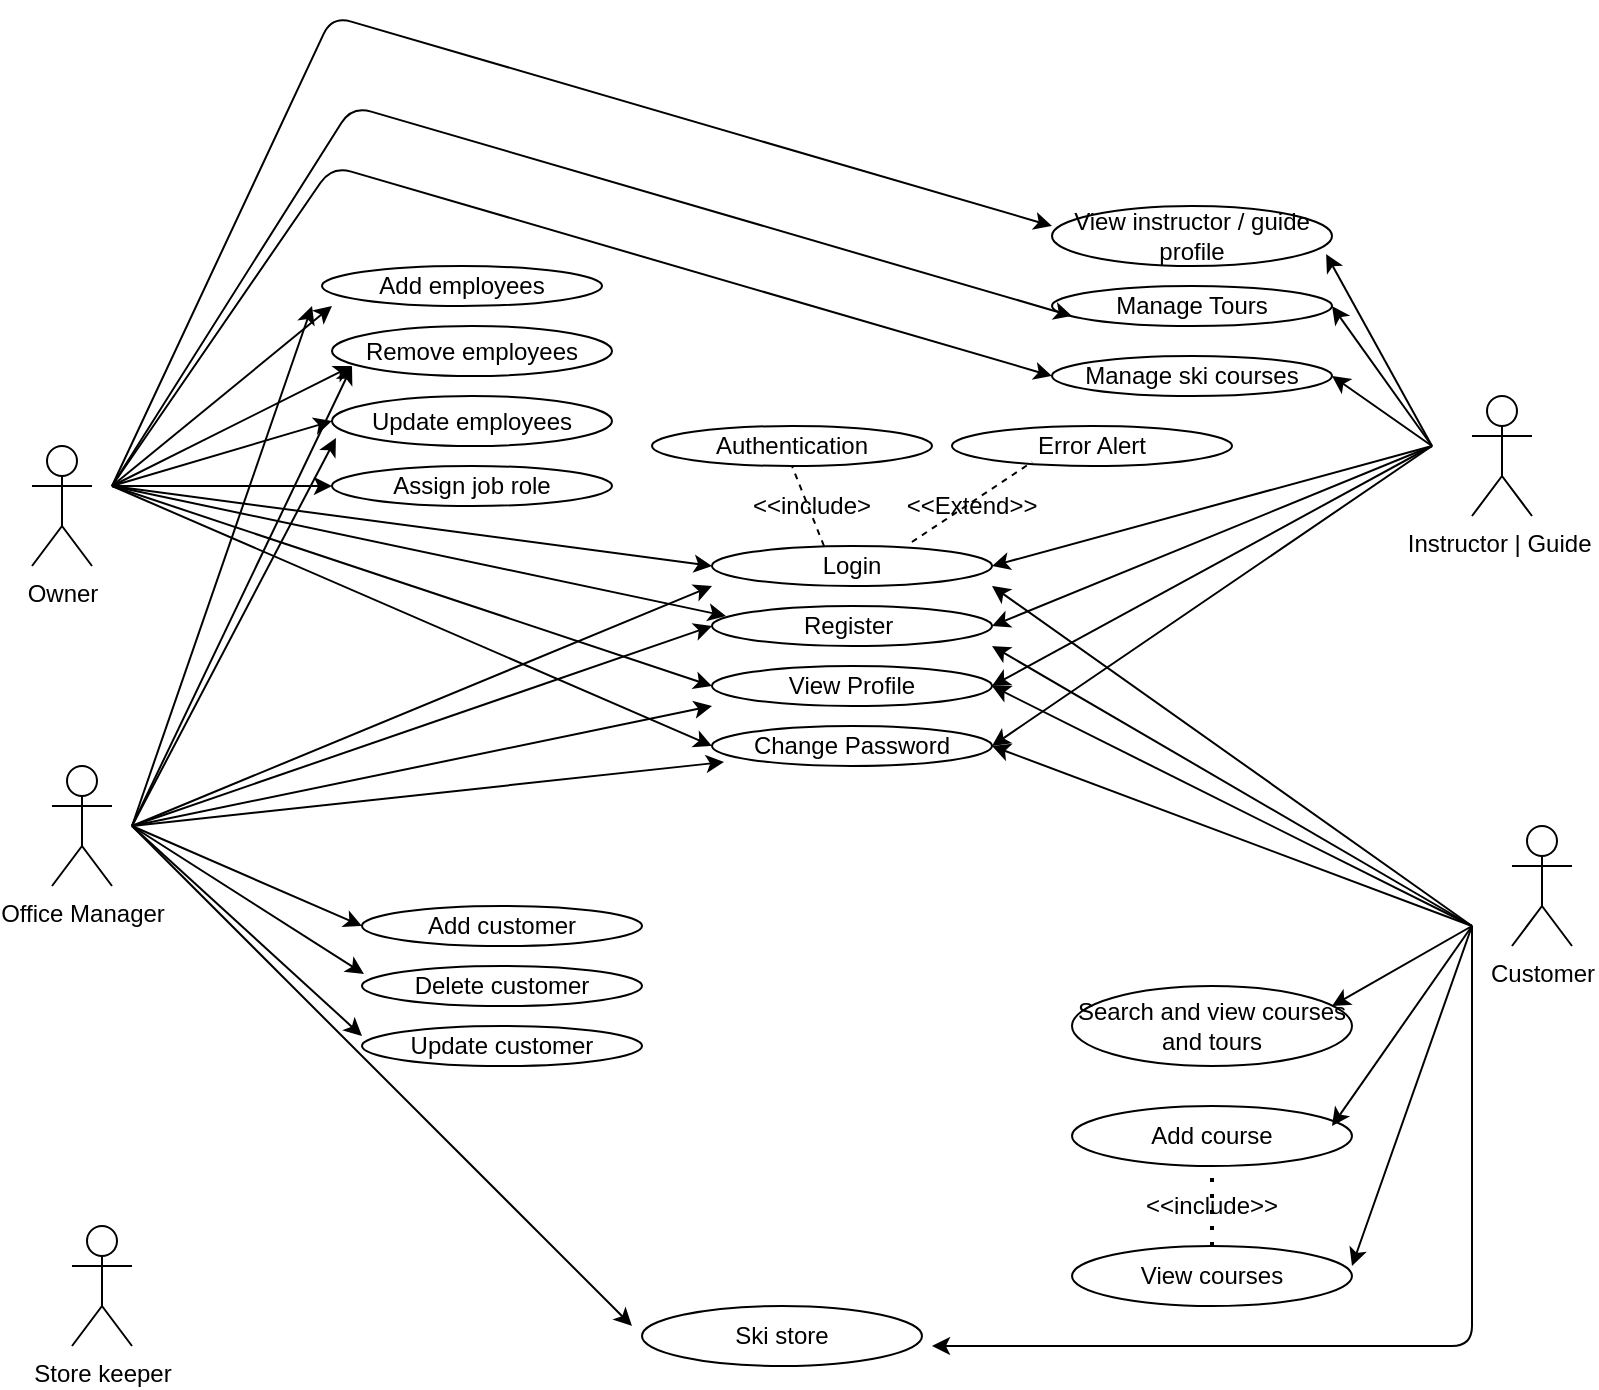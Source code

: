 <mxfile version="14.8.1" type="github">
  <diagram id="u7V_BDu1VtyKSAVuI7es" name="Page-1">
    <mxGraphModel dx="868" dy="1550" grid="1" gridSize="10" guides="1" tooltips="1" connect="1" arrows="1" fold="1" page="1" pageScale="1" pageWidth="850" pageHeight="1100" math="0" shadow="0">
      <root>
        <mxCell id="0" />
        <mxCell id="1" parent="0" />
        <mxCell id="sTBiDpVoaxLkYzl0jwAo-2" value="Owner" style="shape=umlActor;verticalLabelPosition=bottom;verticalAlign=top;html=1;" parent="1" vertex="1">
          <mxGeometry x="50" y="170" width="30" height="60" as="geometry" />
        </mxCell>
        <mxCell id="sTBiDpVoaxLkYzl0jwAo-3" value="Office Manager" style="shape=umlActor;verticalLabelPosition=bottom;verticalAlign=top;html=1;" parent="1" vertex="1">
          <mxGeometry x="60" y="330" width="30" height="60" as="geometry" />
        </mxCell>
        <mxCell id="sTBiDpVoaxLkYzl0jwAo-5" value="Instructor | Guide&amp;nbsp;" style="shape=umlActor;verticalLabelPosition=bottom;verticalAlign=top;html=1;" parent="1" vertex="1">
          <mxGeometry x="770" y="145" width="30" height="60" as="geometry" />
        </mxCell>
        <mxCell id="sTBiDpVoaxLkYzl0jwAo-8" value="Customer&lt;br&gt;" style="shape=umlActor;verticalLabelPosition=bottom;verticalAlign=top;html=1;" parent="1" vertex="1">
          <mxGeometry x="790" y="360" width="30" height="60" as="geometry" />
        </mxCell>
        <mxCell id="sTBiDpVoaxLkYzl0jwAo-10" value="Add employees" style="ellipse;whiteSpace=wrap;html=1;" parent="1" vertex="1">
          <mxGeometry x="195" y="80" width="140" height="20" as="geometry" />
        </mxCell>
        <mxCell id="sTBiDpVoaxLkYzl0jwAo-11" value="Search and view courses and tours" style="ellipse;whiteSpace=wrap;html=1;" parent="1" vertex="1">
          <mxGeometry x="570" y="440" width="140" height="40" as="geometry" />
        </mxCell>
        <mxCell id="sTBiDpVoaxLkYzl0jwAo-12" value="Manage Tours" style="ellipse;whiteSpace=wrap;html=1;" parent="1" vertex="1">
          <mxGeometry x="560" y="90" width="140" height="20" as="geometry" />
        </mxCell>
        <mxCell id="5Go4oTmBntV5mJJ0-Zch-1" value="Add customer" style="ellipse;whiteSpace=wrap;html=1;" vertex="1" parent="1">
          <mxGeometry x="215" y="400" width="140" height="20" as="geometry" />
        </mxCell>
        <mxCell id="5Go4oTmBntV5mJJ0-Zch-5" value="Register&amp;nbsp;" style="ellipse;whiteSpace=wrap;html=1;" vertex="1" parent="1">
          <mxGeometry x="390" y="250" width="140" height="20" as="geometry" />
        </mxCell>
        <mxCell id="5Go4oTmBntV5mJJ0-Zch-6" value="View Profile" style="ellipse;whiteSpace=wrap;html=1;" vertex="1" parent="1">
          <mxGeometry x="390" y="280" width="140" height="20" as="geometry" />
        </mxCell>
        <mxCell id="5Go4oTmBntV5mJJ0-Zch-7" value="Change Password" style="ellipse;whiteSpace=wrap;html=1;" vertex="1" parent="1">
          <mxGeometry x="390" y="310" width="140" height="20" as="geometry" />
        </mxCell>
        <mxCell id="5Go4oTmBntV5mJJ0-Zch-8" value="Remove employees" style="ellipse;whiteSpace=wrap;html=1;" vertex="1" parent="1">
          <mxGeometry x="200" y="110" width="140" height="25" as="geometry" />
        </mxCell>
        <mxCell id="5Go4oTmBntV5mJJ0-Zch-9" value="Update employees" style="ellipse;whiteSpace=wrap;html=1;" vertex="1" parent="1">
          <mxGeometry x="200" y="145" width="140" height="25" as="geometry" />
        </mxCell>
        <mxCell id="5Go4oTmBntV5mJJ0-Zch-10" value="Delete customer" style="ellipse;whiteSpace=wrap;html=1;" vertex="1" parent="1">
          <mxGeometry x="215" y="430" width="140" height="20" as="geometry" />
        </mxCell>
        <mxCell id="5Go4oTmBntV5mJJ0-Zch-11" value="Update customer" style="ellipse;whiteSpace=wrap;html=1;" vertex="1" parent="1">
          <mxGeometry x="215" y="460" width="140" height="20" as="geometry" />
        </mxCell>
        <mxCell id="5Go4oTmBntV5mJJ0-Zch-13" value="Add course" style="ellipse;whiteSpace=wrap;html=1;" vertex="1" parent="1">
          <mxGeometry x="570" y="500" width="140" height="30" as="geometry" />
        </mxCell>
        <mxCell id="5Go4oTmBntV5mJJ0-Zch-14" value="View courses" style="ellipse;whiteSpace=wrap;html=1;" vertex="1" parent="1">
          <mxGeometry x="570" y="570" width="140" height="30" as="geometry" />
        </mxCell>
        <mxCell id="5Go4oTmBntV5mJJ0-Zch-24" value="" style="endArrow=none;dashed=1;html=1;dashPattern=1 3;strokeWidth=2;exitX=0.5;exitY=0;exitDx=0;exitDy=0;" edge="1" parent="1" source="5Go4oTmBntV5mJJ0-Zch-14" target="5Go4oTmBntV5mJJ0-Zch-13">
          <mxGeometry width="50" height="50" relative="1" as="geometry">
            <mxPoint x="605" y="575" as="sourcePoint" />
            <mxPoint x="655" y="525" as="targetPoint" />
          </mxGeometry>
        </mxCell>
        <mxCell id="5Go4oTmBntV5mJJ0-Zch-26" value="&amp;lt;&amp;lt;include&amp;gt;&amp;gt;" style="text;html=1;strokeColor=none;fillColor=none;align=center;verticalAlign=middle;whiteSpace=wrap;rounded=0;" vertex="1" parent="1">
          <mxGeometry x="620" y="540" width="40" height="20" as="geometry" />
        </mxCell>
        <mxCell id="5Go4oTmBntV5mJJ0-Zch-28" value="Manage ski courses" style="ellipse;whiteSpace=wrap;html=1;" vertex="1" parent="1">
          <mxGeometry x="560" y="125" width="140" height="20" as="geometry" />
        </mxCell>
        <mxCell id="5Go4oTmBntV5mJJ0-Zch-29" value="Ski store" style="ellipse;whiteSpace=wrap;html=1;" vertex="1" parent="1">
          <mxGeometry x="355" y="600" width="140" height="30" as="geometry" />
        </mxCell>
        <mxCell id="5Go4oTmBntV5mJJ0-Zch-31" value="Store keeper" style="shape=umlActor;verticalLabelPosition=bottom;verticalAlign=top;html=1;" vertex="1" parent="1">
          <mxGeometry x="70" y="560" width="30" height="60" as="geometry" />
        </mxCell>
        <mxCell id="5Go4oTmBntV5mJJ0-Zch-32" value="Assign job role" style="ellipse;whiteSpace=wrap;html=1;" vertex="1" parent="1">
          <mxGeometry x="200" y="180" width="140" height="20" as="geometry" />
        </mxCell>
        <mxCell id="5Go4oTmBntV5mJJ0-Zch-36" value="Login" style="ellipse;whiteSpace=wrap;html=1;" vertex="1" parent="1">
          <mxGeometry x="390" y="220" width="140" height="20" as="geometry" />
        </mxCell>
        <mxCell id="5Go4oTmBntV5mJJ0-Zch-38" value="View instructor / guide profile" style="ellipse;whiteSpace=wrap;html=1;" vertex="1" parent="1">
          <mxGeometry x="560" y="50" width="140" height="30" as="geometry" />
        </mxCell>
        <mxCell id="5Go4oTmBntV5mJJ0-Zch-40" value="" style="endArrow=classic;html=1;" edge="1" parent="1">
          <mxGeometry width="50" height="50" relative="1" as="geometry">
            <mxPoint x="90" y="190" as="sourcePoint" />
            <mxPoint x="200" y="100" as="targetPoint" />
          </mxGeometry>
        </mxCell>
        <mxCell id="5Go4oTmBntV5mJJ0-Zch-41" value="" style="endArrow=classic;html=1;" edge="1" parent="1">
          <mxGeometry width="50" height="50" relative="1" as="geometry">
            <mxPoint x="90" y="190" as="sourcePoint" />
            <mxPoint x="210" y="130" as="targetPoint" />
          </mxGeometry>
        </mxCell>
        <mxCell id="5Go4oTmBntV5mJJ0-Zch-43" value="" style="endArrow=classic;html=1;entryX=0;entryY=0.5;entryDx=0;entryDy=0;" edge="1" parent="1" target="5Go4oTmBntV5mJJ0-Zch-9">
          <mxGeometry width="50" height="50" relative="1" as="geometry">
            <mxPoint x="90" y="190" as="sourcePoint" />
            <mxPoint x="220" y="140" as="targetPoint" />
          </mxGeometry>
        </mxCell>
        <mxCell id="5Go4oTmBntV5mJJ0-Zch-45" value="" style="endArrow=classic;html=1;entryX=0;entryY=0.5;entryDx=0;entryDy=0;" edge="1" parent="1" target="5Go4oTmBntV5mJJ0-Zch-32">
          <mxGeometry width="50" height="50" relative="1" as="geometry">
            <mxPoint x="90" y="190" as="sourcePoint" />
            <mxPoint x="220" y="167.5" as="targetPoint" />
          </mxGeometry>
        </mxCell>
        <mxCell id="5Go4oTmBntV5mJJ0-Zch-47" value="" style="endArrow=classic;html=1;entryX=0;entryY=0.5;entryDx=0;entryDy=0;" edge="1" parent="1" target="5Go4oTmBntV5mJJ0-Zch-28">
          <mxGeometry width="50" height="50" relative="1" as="geometry">
            <mxPoint x="90" y="190" as="sourcePoint" />
            <mxPoint x="200" y="25" as="targetPoint" />
            <Array as="points">
              <mxPoint x="200" y="30" />
            </Array>
          </mxGeometry>
        </mxCell>
        <mxCell id="5Go4oTmBntV5mJJ0-Zch-48" value="" style="endArrow=classic;html=1;entryX=0;entryY=0.5;entryDx=0;entryDy=0;" edge="1" parent="1">
          <mxGeometry width="50" height="50" relative="1" as="geometry">
            <mxPoint x="90" y="190" as="sourcePoint" />
            <mxPoint x="570" y="105" as="targetPoint" />
            <Array as="points">
              <mxPoint x="210" />
            </Array>
          </mxGeometry>
        </mxCell>
        <mxCell id="5Go4oTmBntV5mJJ0-Zch-49" value="" style="endArrow=classic;html=1;entryX=0;entryY=0.5;entryDx=0;entryDy=0;" edge="1" parent="1" target="5Go4oTmBntV5mJJ0-Zch-36">
          <mxGeometry width="50" height="50" relative="1" as="geometry">
            <mxPoint x="90" y="190" as="sourcePoint" />
            <mxPoint x="380" y="230" as="targetPoint" />
          </mxGeometry>
        </mxCell>
        <mxCell id="5Go4oTmBntV5mJJ0-Zch-50" value="" style="endArrow=classic;html=1;entryX=0.05;entryY=0.25;entryDx=0;entryDy=0;entryPerimeter=0;" edge="1" parent="1" target="5Go4oTmBntV5mJJ0-Zch-5">
          <mxGeometry width="50" height="50" relative="1" as="geometry">
            <mxPoint x="90" y="190" as="sourcePoint" />
            <mxPoint x="400" y="240" as="targetPoint" />
          </mxGeometry>
        </mxCell>
        <mxCell id="5Go4oTmBntV5mJJ0-Zch-51" value="" style="endArrow=classic;html=1;entryX=0;entryY=0.5;entryDx=0;entryDy=0;" edge="1" parent="1" target="5Go4oTmBntV5mJJ0-Zch-6">
          <mxGeometry width="50" height="50" relative="1" as="geometry">
            <mxPoint x="90" y="190" as="sourcePoint" />
            <mxPoint x="407" y="265" as="targetPoint" />
          </mxGeometry>
        </mxCell>
        <mxCell id="5Go4oTmBntV5mJJ0-Zch-52" value="" style="endArrow=classic;html=1;entryX=0;entryY=0.5;entryDx=0;entryDy=0;" edge="1" parent="1" target="5Go4oTmBntV5mJJ0-Zch-7">
          <mxGeometry width="50" height="50" relative="1" as="geometry">
            <mxPoint x="90" y="190" as="sourcePoint" />
            <mxPoint x="400" y="300" as="targetPoint" />
          </mxGeometry>
        </mxCell>
        <mxCell id="5Go4oTmBntV5mJJ0-Zch-53" value="" style="endArrow=classic;html=1;entryX=0.979;entryY=0.8;entryDx=0;entryDy=0;entryPerimeter=0;" edge="1" parent="1" target="5Go4oTmBntV5mJJ0-Zch-38">
          <mxGeometry width="50" height="50" relative="1" as="geometry">
            <mxPoint x="750" y="170" as="sourcePoint" />
            <mxPoint x="750" y="220" as="targetPoint" />
          </mxGeometry>
        </mxCell>
        <mxCell id="5Go4oTmBntV5mJJ0-Zch-54" value="" style="endArrow=classic;html=1;" edge="1" parent="1">
          <mxGeometry width="50" height="50" relative="1" as="geometry">
            <mxPoint x="750" y="170" as="sourcePoint" />
            <mxPoint x="700" y="100" as="targetPoint" />
          </mxGeometry>
        </mxCell>
        <mxCell id="5Go4oTmBntV5mJJ0-Zch-55" value="" style="endArrow=classic;html=1;entryX=1;entryY=0.5;entryDx=0;entryDy=0;" edge="1" parent="1" target="5Go4oTmBntV5mJJ0-Zch-28">
          <mxGeometry width="50" height="50" relative="1" as="geometry">
            <mxPoint x="750" y="170" as="sourcePoint" />
            <mxPoint x="710" y="110" as="targetPoint" />
          </mxGeometry>
        </mxCell>
        <mxCell id="5Go4oTmBntV5mJJ0-Zch-56" value="" style="endArrow=classic;html=1;entryX=0;entryY=0.5;entryDx=0;entryDy=0;" edge="1" parent="1">
          <mxGeometry width="50" height="50" relative="1" as="geometry">
            <mxPoint x="90" y="190" as="sourcePoint" />
            <mxPoint x="560" y="60" as="targetPoint" />
            <Array as="points">
              <mxPoint x="200" y="-45" />
            </Array>
          </mxGeometry>
        </mxCell>
        <mxCell id="5Go4oTmBntV5mJJ0-Zch-57" value="" style="endArrow=classic;html=1;entryX=1;entryY=0.5;entryDx=0;entryDy=0;" edge="1" parent="1" target="5Go4oTmBntV5mJJ0-Zch-36">
          <mxGeometry width="50" height="50" relative="1" as="geometry">
            <mxPoint x="750" y="170" as="sourcePoint" />
            <mxPoint x="530" y="220" as="targetPoint" />
          </mxGeometry>
        </mxCell>
        <mxCell id="5Go4oTmBntV5mJJ0-Zch-58" value="" style="endArrow=classic;html=1;entryX=1;entryY=0.5;entryDx=0;entryDy=0;" edge="1" parent="1" target="5Go4oTmBntV5mJJ0-Zch-5">
          <mxGeometry width="50" height="50" relative="1" as="geometry">
            <mxPoint x="750" y="170" as="sourcePoint" />
            <mxPoint x="540" y="240" as="targetPoint" />
          </mxGeometry>
        </mxCell>
        <mxCell id="5Go4oTmBntV5mJJ0-Zch-59" value="" style="endArrow=classic;html=1;entryX=1;entryY=0.5;entryDx=0;entryDy=0;" edge="1" parent="1" target="5Go4oTmBntV5mJJ0-Zch-6">
          <mxGeometry width="50" height="50" relative="1" as="geometry">
            <mxPoint x="750" y="170" as="sourcePoint" />
            <mxPoint x="540" y="270" as="targetPoint" />
          </mxGeometry>
        </mxCell>
        <mxCell id="5Go4oTmBntV5mJJ0-Zch-60" value="" style="endArrow=classic;html=1;entryX=1;entryY=0.5;entryDx=0;entryDy=0;" edge="1" parent="1" target="5Go4oTmBntV5mJJ0-Zch-7">
          <mxGeometry width="50" height="50" relative="1" as="geometry">
            <mxPoint x="750" y="170" as="sourcePoint" />
            <mxPoint x="540" y="300" as="targetPoint" />
          </mxGeometry>
        </mxCell>
        <mxCell id="5Go4oTmBntV5mJJ0-Zch-61" value="Authentication" style="ellipse;whiteSpace=wrap;html=1;" vertex="1" parent="1">
          <mxGeometry x="360" y="160" width="140" height="20" as="geometry" />
        </mxCell>
        <mxCell id="5Go4oTmBntV5mJJ0-Zch-62" value="Error Alert" style="ellipse;whiteSpace=wrap;html=1;" vertex="1" parent="1">
          <mxGeometry x="510" y="160" width="140" height="20" as="geometry" />
        </mxCell>
        <mxCell id="5Go4oTmBntV5mJJ0-Zch-66" value="" style="endArrow=none;dashed=1;html=1;entryX=0.5;entryY=1;entryDx=0;entryDy=0;exitX=0.4;exitY=0;exitDx=0;exitDy=0;exitPerimeter=0;" edge="1" parent="1" source="5Go4oTmBntV5mJJ0-Zch-36" target="5Go4oTmBntV5mJJ0-Zch-61">
          <mxGeometry width="50" height="50" relative="1" as="geometry">
            <mxPoint x="410" y="230" as="sourcePoint" />
            <mxPoint x="460" y="180" as="targetPoint" />
          </mxGeometry>
        </mxCell>
        <mxCell id="5Go4oTmBntV5mJJ0-Zch-67" value="" style="endArrow=none;dashed=1;html=1;entryX=0.286;entryY=0.9;entryDx=0;entryDy=0;exitX=0.714;exitY=-0.1;exitDx=0;exitDy=0;exitPerimeter=0;entryPerimeter=0;" edge="1" parent="1" source="5Go4oTmBntV5mJJ0-Zch-36" target="5Go4oTmBntV5mJJ0-Zch-62">
          <mxGeometry width="50" height="50" relative="1" as="geometry">
            <mxPoint x="456" y="230" as="sourcePoint" />
            <mxPoint x="440" y="190" as="targetPoint" />
          </mxGeometry>
        </mxCell>
        <mxCell id="5Go4oTmBntV5mJJ0-Zch-68" value="&amp;lt;&amp;lt;include&amp;gt;" style="text;html=1;strokeColor=none;fillColor=none;align=center;verticalAlign=middle;whiteSpace=wrap;rounded=0;" vertex="1" parent="1">
          <mxGeometry x="420" y="190" width="40" height="20" as="geometry" />
        </mxCell>
        <mxCell id="5Go4oTmBntV5mJJ0-Zch-69" value="&amp;lt;&amp;lt;Extend&amp;gt;&amp;gt;" style="text;html=1;strokeColor=none;fillColor=none;align=center;verticalAlign=middle;whiteSpace=wrap;rounded=0;" vertex="1" parent="1">
          <mxGeometry x="500" y="190" width="40" height="20" as="geometry" />
        </mxCell>
        <mxCell id="5Go4oTmBntV5mJJ0-Zch-70" value="" style="endArrow=classic;html=1;entryX=0;entryY=1;entryDx=0;entryDy=0;entryPerimeter=0;" edge="1" parent="1" target="5Go4oTmBntV5mJJ0-Zch-36">
          <mxGeometry width="50" height="50" relative="1" as="geometry">
            <mxPoint x="100" y="360" as="sourcePoint" />
            <mxPoint x="380" y="240" as="targetPoint" />
          </mxGeometry>
        </mxCell>
        <mxCell id="5Go4oTmBntV5mJJ0-Zch-71" value="" style="endArrow=classic;html=1;entryX=0;entryY=0.5;entryDx=0;entryDy=0;" edge="1" parent="1" target="5Go4oTmBntV5mJJ0-Zch-5">
          <mxGeometry width="50" height="50" relative="1" as="geometry">
            <mxPoint x="100" y="360" as="sourcePoint" />
            <mxPoint x="390" y="250" as="targetPoint" />
          </mxGeometry>
        </mxCell>
        <mxCell id="5Go4oTmBntV5mJJ0-Zch-72" value="" style="endArrow=classic;html=1;entryX=0;entryY=1;entryDx=0;entryDy=0;entryPerimeter=0;" edge="1" parent="1" target="5Go4oTmBntV5mJJ0-Zch-6">
          <mxGeometry width="50" height="50" relative="1" as="geometry">
            <mxPoint x="100" y="360" as="sourcePoint" />
            <mxPoint x="390" y="290" as="targetPoint" />
          </mxGeometry>
        </mxCell>
        <mxCell id="5Go4oTmBntV5mJJ0-Zch-73" value="" style="endArrow=classic;html=1;entryX=0.043;entryY=0.9;entryDx=0;entryDy=0;entryPerimeter=0;" edge="1" parent="1" target="5Go4oTmBntV5mJJ0-Zch-7">
          <mxGeometry width="50" height="50" relative="1" as="geometry">
            <mxPoint x="100" y="360" as="sourcePoint" />
            <mxPoint x="390" y="330" as="targetPoint" />
          </mxGeometry>
        </mxCell>
        <mxCell id="5Go4oTmBntV5mJJ0-Zch-75" value="" style="endArrow=classic;html=1;" edge="1" parent="1">
          <mxGeometry width="50" height="50" relative="1" as="geometry">
            <mxPoint x="100" y="360" as="sourcePoint" />
            <mxPoint x="190" y="100" as="targetPoint" />
          </mxGeometry>
        </mxCell>
        <mxCell id="5Go4oTmBntV5mJJ0-Zch-76" value="" style="endArrow=classic;html=1;" edge="1" parent="1">
          <mxGeometry width="50" height="50" relative="1" as="geometry">
            <mxPoint x="100" y="360" as="sourcePoint" />
            <mxPoint x="210" y="130" as="targetPoint" />
          </mxGeometry>
        </mxCell>
        <mxCell id="5Go4oTmBntV5mJJ0-Zch-77" value="" style="endArrow=classic;html=1;entryX=0.014;entryY=0.84;entryDx=0;entryDy=0;entryPerimeter=0;" edge="1" parent="1" target="5Go4oTmBntV5mJJ0-Zch-9">
          <mxGeometry width="50" height="50" relative="1" as="geometry">
            <mxPoint x="100" y="360" as="sourcePoint" />
            <mxPoint x="220" y="140" as="targetPoint" />
          </mxGeometry>
        </mxCell>
        <mxCell id="5Go4oTmBntV5mJJ0-Zch-78" value="" style="endArrow=classic;html=1;" edge="1" parent="1">
          <mxGeometry width="50" height="50" relative="1" as="geometry">
            <mxPoint x="100" y="360" as="sourcePoint" />
            <mxPoint x="215" y="410" as="targetPoint" />
          </mxGeometry>
        </mxCell>
        <mxCell id="5Go4oTmBntV5mJJ0-Zch-79" value="" style="endArrow=classic;html=1;entryX=0.007;entryY=0.2;entryDx=0;entryDy=0;entryPerimeter=0;" edge="1" parent="1" target="5Go4oTmBntV5mJJ0-Zch-10">
          <mxGeometry width="50" height="50" relative="1" as="geometry">
            <mxPoint x="100" y="360" as="sourcePoint" />
            <mxPoint x="200" y="420" as="targetPoint" />
          </mxGeometry>
        </mxCell>
        <mxCell id="5Go4oTmBntV5mJJ0-Zch-80" value="" style="endArrow=classic;html=1;" edge="1" parent="1">
          <mxGeometry width="50" height="50" relative="1" as="geometry">
            <mxPoint x="100" y="360" as="sourcePoint" />
            <mxPoint x="215" y="465" as="targetPoint" />
          </mxGeometry>
        </mxCell>
        <mxCell id="5Go4oTmBntV5mJJ0-Zch-81" value="" style="endArrow=classic;html=1;entryX=0.929;entryY=0.25;entryDx=0;entryDy=0;entryPerimeter=0;" edge="1" parent="1" target="sTBiDpVoaxLkYzl0jwAo-11">
          <mxGeometry width="50" height="50" relative="1" as="geometry">
            <mxPoint x="770" y="410" as="sourcePoint" />
            <mxPoint x="750" y="380" as="targetPoint" />
          </mxGeometry>
        </mxCell>
        <mxCell id="5Go4oTmBntV5mJJ0-Zch-82" value="" style="endArrow=classic;html=1;" edge="1" parent="1">
          <mxGeometry width="50" height="50" relative="1" as="geometry">
            <mxPoint x="770" y="410" as="sourcePoint" />
            <mxPoint x="700" y="510" as="targetPoint" />
          </mxGeometry>
        </mxCell>
        <mxCell id="5Go4oTmBntV5mJJ0-Zch-83" value="" style="endArrow=classic;html=1;" edge="1" parent="1">
          <mxGeometry width="50" height="50" relative="1" as="geometry">
            <mxPoint x="770" y="410" as="sourcePoint" />
            <mxPoint x="710" y="580" as="targetPoint" />
          </mxGeometry>
        </mxCell>
        <mxCell id="5Go4oTmBntV5mJJ0-Zch-84" value="" style="endArrow=classic;html=1;" edge="1" parent="1">
          <mxGeometry width="50" height="50" relative="1" as="geometry">
            <mxPoint x="770" y="410" as="sourcePoint" />
            <mxPoint x="530" y="240" as="targetPoint" />
          </mxGeometry>
        </mxCell>
        <mxCell id="5Go4oTmBntV5mJJ0-Zch-85" value="" style="endArrow=classic;html=1;" edge="1" parent="1">
          <mxGeometry width="50" height="50" relative="1" as="geometry">
            <mxPoint x="770" y="410" as="sourcePoint" />
            <mxPoint x="530" y="270" as="targetPoint" />
          </mxGeometry>
        </mxCell>
        <mxCell id="5Go4oTmBntV5mJJ0-Zch-86" value="" style="endArrow=classic;html=1;" edge="1" parent="1">
          <mxGeometry width="50" height="50" relative="1" as="geometry">
            <mxPoint x="770" y="410" as="sourcePoint" />
            <mxPoint x="530" y="290" as="targetPoint" />
          </mxGeometry>
        </mxCell>
        <mxCell id="5Go4oTmBntV5mJJ0-Zch-87" value="" style="endArrow=classic;html=1;entryX=1;entryY=0.5;entryDx=0;entryDy=0;" edge="1" parent="1" target="5Go4oTmBntV5mJJ0-Zch-7">
          <mxGeometry width="50" height="50" relative="1" as="geometry">
            <mxPoint x="770" y="410" as="sourcePoint" />
            <mxPoint x="540" y="300" as="targetPoint" />
          </mxGeometry>
        </mxCell>
        <mxCell id="5Go4oTmBntV5mJJ0-Zch-88" value="" style="endArrow=classic;html=1;edgeStyle=elbowEdgeStyle;elbow=vertical;" edge="1" parent="1">
          <mxGeometry width="50" height="50" relative="1" as="geometry">
            <mxPoint x="770" y="410" as="sourcePoint" />
            <mxPoint x="500" y="620" as="targetPoint" />
            <Array as="points">
              <mxPoint x="730" y="620" />
            </Array>
          </mxGeometry>
        </mxCell>
        <mxCell id="5Go4oTmBntV5mJJ0-Zch-90" value="" style="endArrow=classic;html=1;" edge="1" parent="1">
          <mxGeometry width="50" height="50" relative="1" as="geometry">
            <mxPoint x="100" y="360" as="sourcePoint" />
            <mxPoint x="350" y="610" as="targetPoint" />
          </mxGeometry>
        </mxCell>
      </root>
    </mxGraphModel>
  </diagram>
</mxfile>
